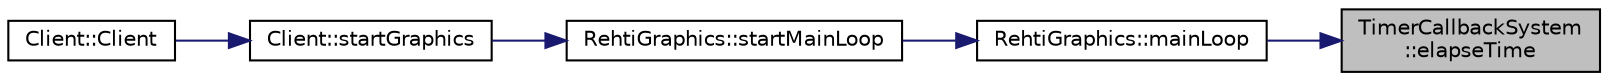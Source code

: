 digraph "TimerCallbackSystem::elapseTime"
{
 // LATEX_PDF_SIZE
  edge [fontname="Helvetica",fontsize="10",labelfontname="Helvetica",labelfontsize="10"];
  node [fontname="Helvetica",fontsize="10",shape=record];
  rankdir="RL";
  Node1 [label="TimerCallbackSystem\l::elapseTime",height=0.2,width=0.4,color="black", fillcolor="grey75", style="filled", fontcolor="black",tooltip="Elapses time by the given delta time, meaning calling the callbacks with the given delta time."];
  Node1 -> Node2 [dir="back",color="midnightblue",fontsize="10",style="solid",fontname="Helvetica"];
  Node2 [label="RehtiGraphics::mainLoop",height=0.2,width=0.4,color="black", fillcolor="white", style="filled",URL="$classRehtiGraphics.html#a82d71e93dd76cde425cc34df93cf4723",tooltip="Loops, polls events and draws frames."];
  Node2 -> Node3 [dir="back",color="midnightblue",fontsize="10",style="solid",fontname="Helvetica"];
  Node3 [label="RehtiGraphics::startMainLoop",height=0.2,width=0.4,color="black", fillcolor="white", style="filled",URL="$classRehtiGraphics.html#aba5f89e9dc6f91cfef79f525151a067d",tooltip="Starts a rendering loop until the window is closed."];
  Node3 -> Node4 [dir="back",color="midnightblue",fontsize="10",style="solid",fontname="Helvetica"];
  Node4 [label="Client::startGraphics",height=0.2,width=0.4,color="black", fillcolor="white", style="filled",URL="$classClient.html#a7b7406bdc248547627fd669a92b86d6c",tooltip="Starts the graphics library."];
  Node4 -> Node5 [dir="back",color="midnightblue",fontsize="10",style="solid",fontname="Helvetica"];
  Node5 [label="Client::Client",height=0.2,width=0.4,color="black", fillcolor="white", style="filled",URL="$classClient.html#ad3e41ed92e71d5c3717db96e68b9541b",tooltip=" "];
}
